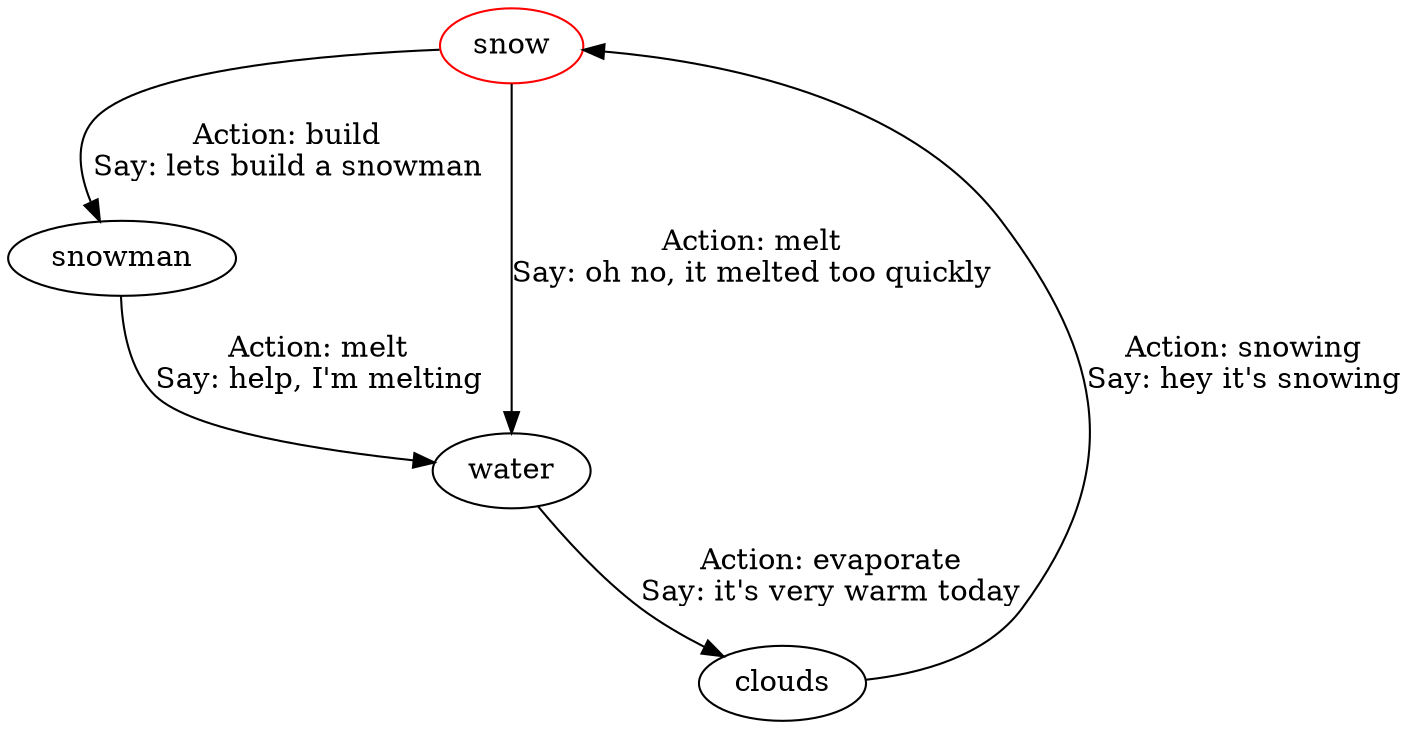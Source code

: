 digraph "Snowman State Transitions" {
  "snow" [color=red];
  "snowman";
  "water";
  "clouds";
  "snow" -> "snowman" [ label="Action: build\nSay: lets build a snowman"]
  "snow" -> "water" [ label="Action: melt\nSay: oh no, it melted too quickly"]
  "snowman" -> "water" [ label="Action: melt\nSay: help, I'm melting"]
  "water" -> "clouds" [ label="Action: evaporate\nSay: it's very warm today"]
  "clouds" -> "snow" [ label="Action: snowing\nSay: hey it's snowing"]

}
